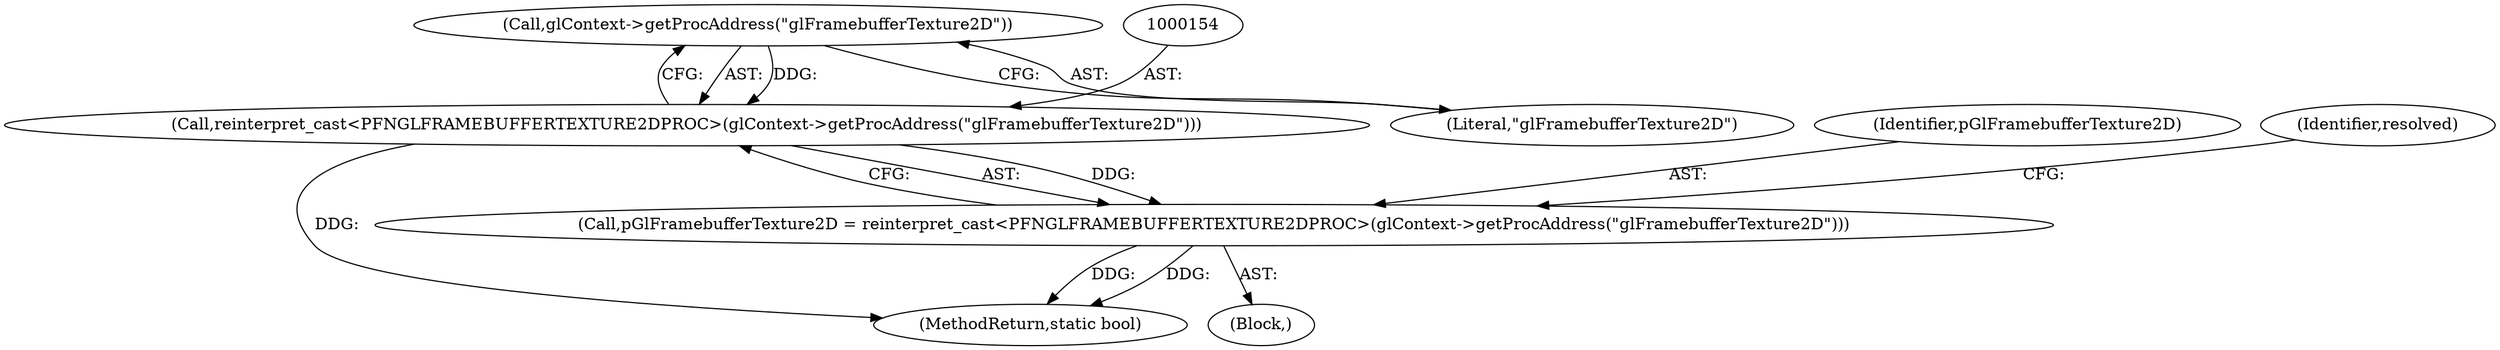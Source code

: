 digraph "1_Chrome_4da7eefcaad044a6f919947a2a0e3d4fed87834c_5@del" {
"1000155" [label="(Call,glContext->getProcAddress(\"glFramebufferTexture2D\"))"];
"1000153" [label="(Call,reinterpret_cast<PFNGLFRAMEBUFFERTEXTURE2DPROC>(glContext->getProcAddress(\"glFramebufferTexture2D\")))"];
"1000151" [label="(Call,pGlFramebufferTexture2D = reinterpret_cast<PFNGLFRAMEBUFFERTEXTURE2DPROC>(glContext->getProcAddress(\"glFramebufferTexture2D\")))"];
"1000102" [label="(Block,)"];
"1000153" [label="(Call,reinterpret_cast<PFNGLFRAMEBUFFERTEXTURE2DPROC>(glContext->getProcAddress(\"glFramebufferTexture2D\")))"];
"1000156" [label="(Literal,\"glFramebufferTexture2D\")"];
"1000168" [label="(MethodReturn,static bool)"];
"1000152" [label="(Identifier,pGlFramebufferTexture2D)"];
"1000158" [label="(Identifier,resolved)"];
"1000155" [label="(Call,glContext->getProcAddress(\"glFramebufferTexture2D\"))"];
"1000151" [label="(Call,pGlFramebufferTexture2D = reinterpret_cast<PFNGLFRAMEBUFFERTEXTURE2DPROC>(glContext->getProcAddress(\"glFramebufferTexture2D\")))"];
"1000155" -> "1000153"  [label="AST: "];
"1000155" -> "1000156"  [label="CFG: "];
"1000156" -> "1000155"  [label="AST: "];
"1000153" -> "1000155"  [label="CFG: "];
"1000155" -> "1000153"  [label="DDG: "];
"1000153" -> "1000151"  [label="AST: "];
"1000154" -> "1000153"  [label="AST: "];
"1000151" -> "1000153"  [label="CFG: "];
"1000153" -> "1000168"  [label="DDG: "];
"1000153" -> "1000151"  [label="DDG: "];
"1000151" -> "1000102"  [label="AST: "];
"1000152" -> "1000151"  [label="AST: "];
"1000158" -> "1000151"  [label="CFG: "];
"1000151" -> "1000168"  [label="DDG: "];
"1000151" -> "1000168"  [label="DDG: "];
}
